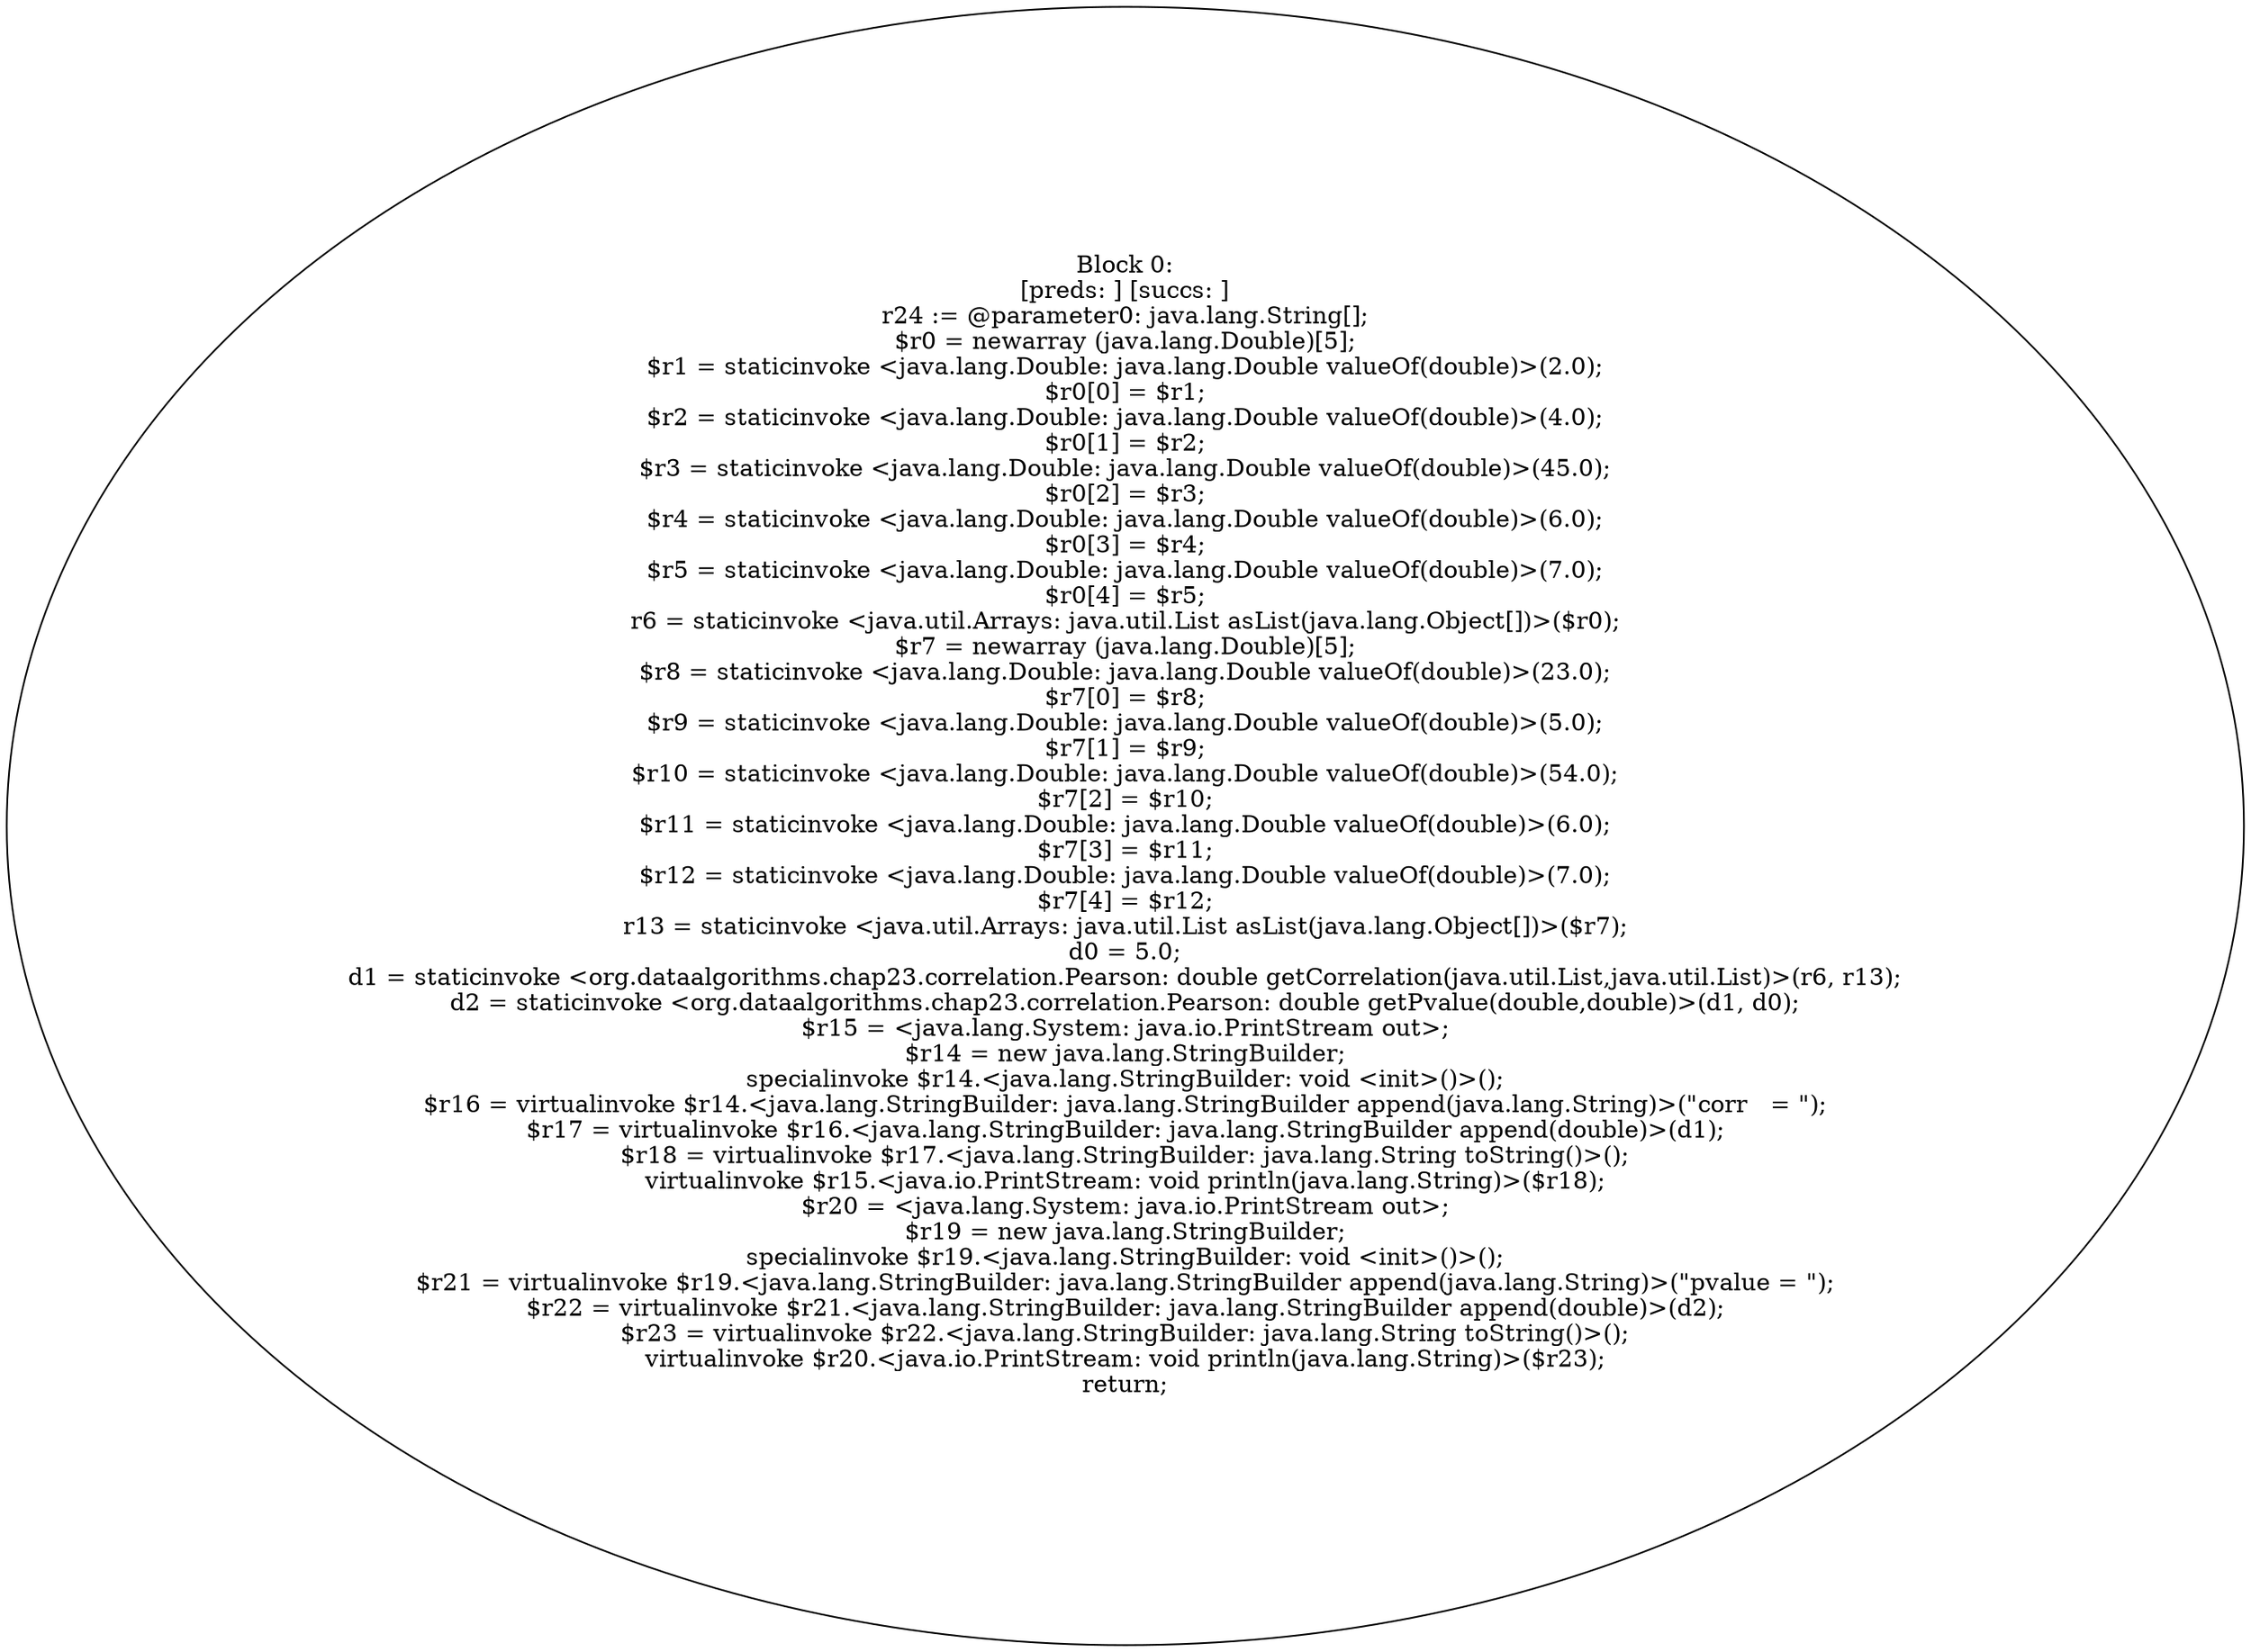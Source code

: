 digraph "unitGraph" {
    "Block 0:
[preds: ] [succs: ]
r24 := @parameter0: java.lang.String[];
$r0 = newarray (java.lang.Double)[5];
$r1 = staticinvoke <java.lang.Double: java.lang.Double valueOf(double)>(2.0);
$r0[0] = $r1;
$r2 = staticinvoke <java.lang.Double: java.lang.Double valueOf(double)>(4.0);
$r0[1] = $r2;
$r3 = staticinvoke <java.lang.Double: java.lang.Double valueOf(double)>(45.0);
$r0[2] = $r3;
$r4 = staticinvoke <java.lang.Double: java.lang.Double valueOf(double)>(6.0);
$r0[3] = $r4;
$r5 = staticinvoke <java.lang.Double: java.lang.Double valueOf(double)>(7.0);
$r0[4] = $r5;
r6 = staticinvoke <java.util.Arrays: java.util.List asList(java.lang.Object[])>($r0);
$r7 = newarray (java.lang.Double)[5];
$r8 = staticinvoke <java.lang.Double: java.lang.Double valueOf(double)>(23.0);
$r7[0] = $r8;
$r9 = staticinvoke <java.lang.Double: java.lang.Double valueOf(double)>(5.0);
$r7[1] = $r9;
$r10 = staticinvoke <java.lang.Double: java.lang.Double valueOf(double)>(54.0);
$r7[2] = $r10;
$r11 = staticinvoke <java.lang.Double: java.lang.Double valueOf(double)>(6.0);
$r7[3] = $r11;
$r12 = staticinvoke <java.lang.Double: java.lang.Double valueOf(double)>(7.0);
$r7[4] = $r12;
r13 = staticinvoke <java.util.Arrays: java.util.List asList(java.lang.Object[])>($r7);
d0 = 5.0;
d1 = staticinvoke <org.dataalgorithms.chap23.correlation.Pearson: double getCorrelation(java.util.List,java.util.List)>(r6, r13);
d2 = staticinvoke <org.dataalgorithms.chap23.correlation.Pearson: double getPvalue(double,double)>(d1, d0);
$r15 = <java.lang.System: java.io.PrintStream out>;
$r14 = new java.lang.StringBuilder;
specialinvoke $r14.<java.lang.StringBuilder: void <init>()>();
$r16 = virtualinvoke $r14.<java.lang.StringBuilder: java.lang.StringBuilder append(java.lang.String)>(\"corr   = \");
$r17 = virtualinvoke $r16.<java.lang.StringBuilder: java.lang.StringBuilder append(double)>(d1);
$r18 = virtualinvoke $r17.<java.lang.StringBuilder: java.lang.String toString()>();
virtualinvoke $r15.<java.io.PrintStream: void println(java.lang.String)>($r18);
$r20 = <java.lang.System: java.io.PrintStream out>;
$r19 = new java.lang.StringBuilder;
specialinvoke $r19.<java.lang.StringBuilder: void <init>()>();
$r21 = virtualinvoke $r19.<java.lang.StringBuilder: java.lang.StringBuilder append(java.lang.String)>(\"pvalue = \");
$r22 = virtualinvoke $r21.<java.lang.StringBuilder: java.lang.StringBuilder append(double)>(d2);
$r23 = virtualinvoke $r22.<java.lang.StringBuilder: java.lang.String toString()>();
virtualinvoke $r20.<java.io.PrintStream: void println(java.lang.String)>($r23);
return;
"
}
